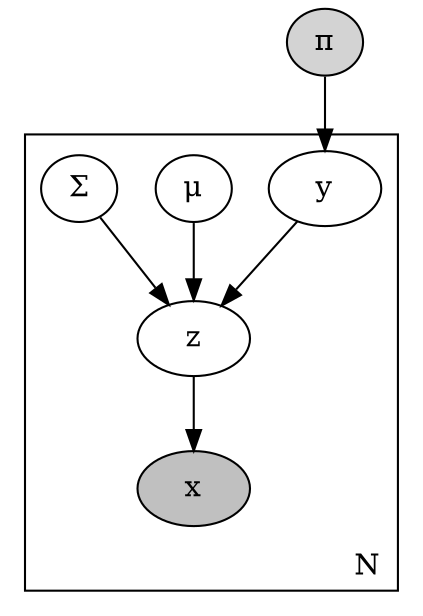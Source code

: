 digraph {
	subgraph cluster_N {
    rankdir=TB;
		label=N; labeljust=r; labelloc=b;
        y -> z;
		y [label="y", shape=ellipse, ];
		z [label="z", shape=ellipse, ];
        m [label="μ", width=0.20,height=0.2, ]; 
        s [label="Σ", width=0.20,height=0.2, ];
		x [label="x", fillcolor=grey, shape=ellipse, style=filled,];
        m -> z;
        s -> z;
        z -> x;
    }
    p [label="π", width=0.20,height=0.2,style=filled, ];
    p -> y;
    //a -> p;
    //a [label="α", shape=box, width=0.20,height=0.2,style=filled, ];
}

